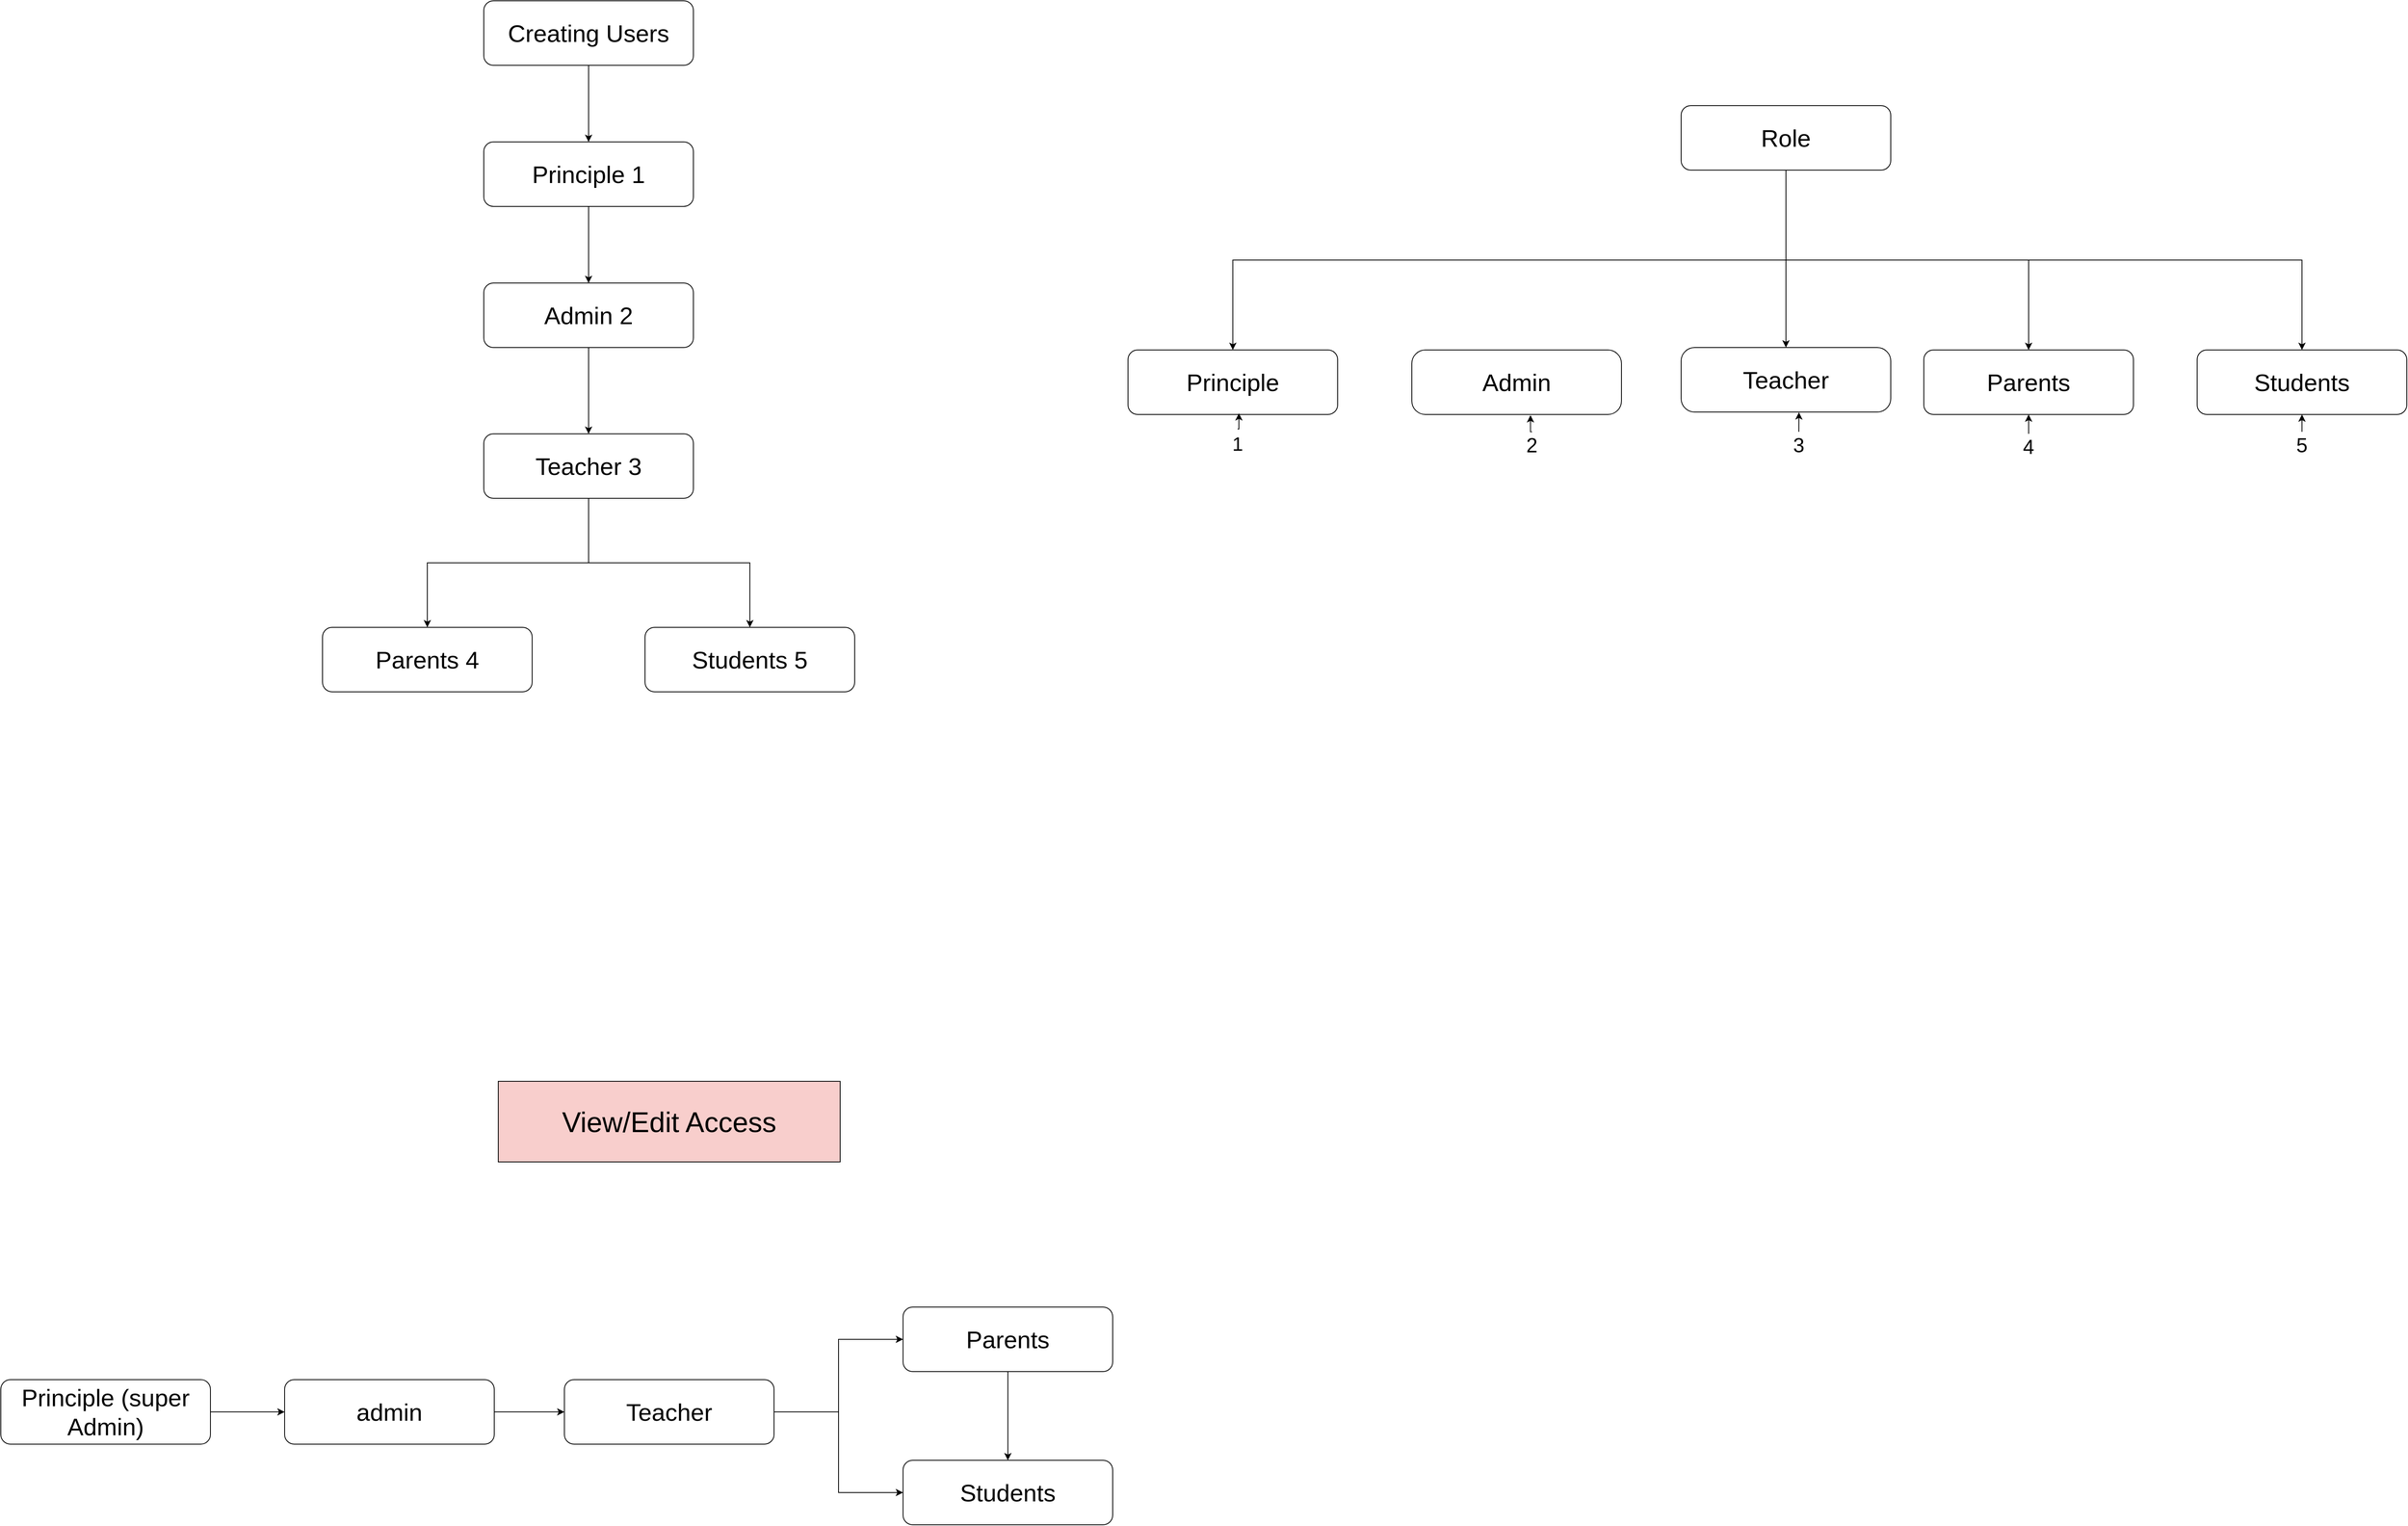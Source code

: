 <mxfile version="26.0.16">
  <diagram id="07fea595-8f29-1299-0266-81d95cde20df" name="Page-1">
    <mxGraphModel dx="4360" dy="1847" grid="0" gridSize="10" guides="1" tooltips="1" connect="1" arrows="1" fold="1" page="1" pageScale="1" pageWidth="1169" pageHeight="827" background="#FFFFFF" math="0" shadow="0">
      <root>
        <mxCell id="0" />
        <mxCell id="1" parent="0" />
        <mxCell id="ybbRhMfubBqCdi30oxEX-263" style="edgeStyle=orthogonalEdgeStyle;rounded=0;orthogonalLoop=1;jettySize=auto;html=1;exitX=0.5;exitY=1;exitDx=0;exitDy=0;entryX=0.5;entryY=0;entryDx=0;entryDy=0;" parent="1" source="ybbRhMfubBqCdi30oxEX-217" target="ybbRhMfubBqCdi30oxEX-218" edge="1">
          <mxGeometry relative="1" as="geometry" />
        </mxCell>
        <mxCell id="ybbRhMfubBqCdi30oxEX-264" style="edgeStyle=orthogonalEdgeStyle;rounded=0;orthogonalLoop=1;jettySize=auto;html=1;exitX=0.5;exitY=1;exitDx=0;exitDy=0;entryX=0.5;entryY=0;entryDx=0;entryDy=0;" parent="1" source="ybbRhMfubBqCdi30oxEX-217" target="ybbRhMfubBqCdi30oxEX-219" edge="1">
          <mxGeometry relative="1" as="geometry" />
        </mxCell>
        <mxCell id="ybbRhMfubBqCdi30oxEX-265" style="edgeStyle=orthogonalEdgeStyle;rounded=0;orthogonalLoop=1;jettySize=auto;html=1;exitX=0.5;exitY=1;exitDx=0;exitDy=0;" parent="1" source="ybbRhMfubBqCdi30oxEX-217" target="ybbRhMfubBqCdi30oxEX-220" edge="1">
          <mxGeometry relative="1" as="geometry" />
        </mxCell>
        <mxCell id="ybbRhMfubBqCdi30oxEX-266" style="edgeStyle=orthogonalEdgeStyle;rounded=0;orthogonalLoop=1;jettySize=auto;html=1;exitX=0.5;exitY=1;exitDx=0;exitDy=0;entryX=0.5;entryY=0;entryDx=0;entryDy=0;" parent="1" source="ybbRhMfubBqCdi30oxEX-217" target="ybbRhMfubBqCdi30oxEX-221" edge="1">
          <mxGeometry relative="1" as="geometry" />
        </mxCell>
        <mxCell id="ybbRhMfubBqCdi30oxEX-217" value="&lt;font style=&quot;font-size: 30px;&quot;&gt;Role&lt;/font&gt;" style="rounded=1;whiteSpace=wrap;html=1;" parent="1" vertex="1">
          <mxGeometry x="675" y="-270" width="260" height="80" as="geometry" />
        </mxCell>
        <mxCell id="ybbRhMfubBqCdi30oxEX-218" value="&lt;span style=&quot;font-size: 30px;&quot;&gt;Principle&lt;/span&gt;" style="rounded=1;whiteSpace=wrap;html=1;" parent="1" vertex="1">
          <mxGeometry x="-11" y="33" width="260" height="80" as="geometry" />
        </mxCell>
        <mxCell id="ybbRhMfubBqCdi30oxEX-219" value="&lt;span style=&quot;font-size: 30px;&quot;&gt;Teacher&lt;/span&gt;" style="rounded=1;whiteSpace=wrap;html=1;arcSize=21;" parent="1" vertex="1">
          <mxGeometry x="675" y="30" width="260" height="80" as="geometry" />
        </mxCell>
        <mxCell id="ybbRhMfubBqCdi30oxEX-220" value="&lt;span style=&quot;font-size: 30px;&quot;&gt;Parents&lt;/span&gt;" style="rounded=1;whiteSpace=wrap;html=1;" parent="1" vertex="1">
          <mxGeometry x="976" y="33" width="260" height="80" as="geometry" />
        </mxCell>
        <mxCell id="ybbRhMfubBqCdi30oxEX-221" value="&lt;span style=&quot;font-size: 30px;&quot;&gt;Students&lt;/span&gt;" style="rounded=1;whiteSpace=wrap;html=1;" parent="1" vertex="1">
          <mxGeometry x="1315" y="33" width="260" height="80" as="geometry" />
        </mxCell>
        <mxCell id="Rf6RHW0VL8sZyBqFRw_0-2" style="edgeStyle=orthogonalEdgeStyle;rounded=0;orthogonalLoop=1;jettySize=auto;html=1;exitX=0.5;exitY=1;exitDx=0;exitDy=0;" parent="1" source="ybbRhMfubBqCdi30oxEX-228" target="Rf6RHW0VL8sZyBqFRw_0-1" edge="1">
          <mxGeometry relative="1" as="geometry" />
        </mxCell>
        <mxCell id="ybbRhMfubBqCdi30oxEX-228" value="&lt;span style=&quot;font-size: 30px;&quot;&gt;Creating Users&lt;/span&gt;" style="rounded=1;whiteSpace=wrap;html=1;" parent="1" vertex="1">
          <mxGeometry x="-810" y="-400" width="260" height="80" as="geometry" />
        </mxCell>
        <mxCell id="ybbRhMfubBqCdi30oxEX-234" style="edgeStyle=orthogonalEdgeStyle;rounded=0;orthogonalLoop=1;jettySize=auto;html=1;exitX=0.5;exitY=1;exitDx=0;exitDy=0;entryX=0.5;entryY=0;entryDx=0;entryDy=0;" parent="1" source="ybbRhMfubBqCdi30oxEX-229" target="ybbRhMfubBqCdi30oxEX-232" edge="1">
          <mxGeometry relative="1" as="geometry" />
        </mxCell>
        <mxCell id="ybbRhMfubBqCdi30oxEX-229" value="&lt;span style=&quot;font-size: 30px;&quot;&gt;Admin 2&lt;/span&gt;" style="rounded=1;whiteSpace=wrap;html=1;" parent="1" vertex="1">
          <mxGeometry x="-810" y="-50" width="260" height="80" as="geometry" />
        </mxCell>
        <mxCell id="ybbRhMfubBqCdi30oxEX-237" style="edgeStyle=orthogonalEdgeStyle;rounded=0;orthogonalLoop=1;jettySize=auto;html=1;exitX=0.5;exitY=1;exitDx=0;exitDy=0;entryX=0.5;entryY=0;entryDx=0;entryDy=0;" parent="1" source="ybbRhMfubBqCdi30oxEX-232" target="ybbRhMfubBqCdi30oxEX-235" edge="1">
          <mxGeometry relative="1" as="geometry" />
        </mxCell>
        <mxCell id="ybbRhMfubBqCdi30oxEX-241" style="edgeStyle=orthogonalEdgeStyle;rounded=0;orthogonalLoop=1;jettySize=auto;html=1;exitX=0.5;exitY=1;exitDx=0;exitDy=0;entryX=0.5;entryY=0;entryDx=0;entryDy=0;" parent="1" source="ybbRhMfubBqCdi30oxEX-232" target="ybbRhMfubBqCdi30oxEX-236" edge="1">
          <mxGeometry relative="1" as="geometry" />
        </mxCell>
        <mxCell id="ybbRhMfubBqCdi30oxEX-232" value="&lt;span style=&quot;font-size: 30px;&quot;&gt;Teacher 3&lt;/span&gt;" style="rounded=1;whiteSpace=wrap;html=1;" parent="1" vertex="1">
          <mxGeometry x="-810" y="137" width="260" height="80" as="geometry" />
        </mxCell>
        <mxCell id="ybbRhMfubBqCdi30oxEX-235" value="&lt;span style=&quot;font-size: 30px;&quot;&gt;Parents 4&lt;/span&gt;" style="rounded=1;whiteSpace=wrap;html=1;" parent="1" vertex="1">
          <mxGeometry x="-1010" y="377" width="260" height="80" as="geometry" />
        </mxCell>
        <mxCell id="ybbRhMfubBqCdi30oxEX-236" value="&lt;span style=&quot;font-size: 30px;&quot;&gt;Students 5&lt;/span&gt;" style="rounded=1;whiteSpace=wrap;html=1;" parent="1" vertex="1">
          <mxGeometry x="-610" y="377" width="260" height="80" as="geometry" />
        </mxCell>
        <mxCell id="ybbRhMfubBqCdi30oxEX-246" style="edgeStyle=orthogonalEdgeStyle;rounded=0;orthogonalLoop=1;jettySize=auto;html=1;exitX=1;exitY=0.5;exitDx=0;exitDy=0;entryX=0;entryY=0.5;entryDx=0;entryDy=0;" parent="1" source="ybbRhMfubBqCdi30oxEX-243" target="HBSu7aviMbbyKuDNLkOH-2" edge="1">
          <mxGeometry relative="1" as="geometry">
            <Array as="points">
              <mxPoint x="-1059" y="1350" />
            </Array>
          </mxGeometry>
        </mxCell>
        <mxCell id="ybbRhMfubBqCdi30oxEX-243" value="&lt;span style=&quot;font-size: 30px;&quot;&gt;Principle (super Admin)&lt;/span&gt;" style="rounded=1;whiteSpace=wrap;html=1;" parent="1" vertex="1">
          <mxGeometry x="-1409" y="1310" width="260" height="80" as="geometry" />
        </mxCell>
        <mxCell id="ybbRhMfubBqCdi30oxEX-251" style="edgeStyle=orthogonalEdgeStyle;rounded=0;orthogonalLoop=1;jettySize=auto;html=1;exitX=1;exitY=0.5;exitDx=0;exitDy=0;entryX=0;entryY=0.5;entryDx=0;entryDy=0;" parent="1" source="ybbRhMfubBqCdi30oxEX-245" target="ybbRhMfubBqCdi30oxEX-247" edge="1">
          <mxGeometry relative="1" as="geometry" />
        </mxCell>
        <mxCell id="ybbRhMfubBqCdi30oxEX-252" style="edgeStyle=orthogonalEdgeStyle;rounded=0;orthogonalLoop=1;jettySize=auto;html=1;exitX=1;exitY=0.5;exitDx=0;exitDy=0;entryX=0;entryY=0.5;entryDx=0;entryDy=0;" parent="1" source="ybbRhMfubBqCdi30oxEX-245" target="ybbRhMfubBqCdi30oxEX-248" edge="1">
          <mxGeometry relative="1" as="geometry" />
        </mxCell>
        <mxCell id="ybbRhMfubBqCdi30oxEX-245" value="&lt;span style=&quot;font-size: 30px;&quot;&gt;Teacher&lt;/span&gt;" style="rounded=1;whiteSpace=wrap;html=1;" parent="1" vertex="1">
          <mxGeometry x="-710" y="1310" width="260" height="80" as="geometry" />
        </mxCell>
        <mxCell id="ybbRhMfubBqCdi30oxEX-262" style="edgeStyle=orthogonalEdgeStyle;rounded=0;orthogonalLoop=1;jettySize=auto;html=1;exitX=0.5;exitY=1;exitDx=0;exitDy=0;entryX=0.5;entryY=0;entryDx=0;entryDy=0;" parent="1" source="ybbRhMfubBqCdi30oxEX-247" target="ybbRhMfubBqCdi30oxEX-248" edge="1">
          <mxGeometry relative="1" as="geometry" />
        </mxCell>
        <mxCell id="ybbRhMfubBqCdi30oxEX-247" value="&lt;span style=&quot;font-size: 30px;&quot;&gt;Parents&lt;/span&gt;" style="rounded=1;whiteSpace=wrap;html=1;" parent="1" vertex="1">
          <mxGeometry x="-290" y="1220" width="260" height="80" as="geometry" />
        </mxCell>
        <mxCell id="ybbRhMfubBqCdi30oxEX-248" value="&lt;span style=&quot;font-size: 30px;&quot;&gt;Students&lt;/span&gt;" style="rounded=1;whiteSpace=wrap;html=1;" parent="1" vertex="1">
          <mxGeometry x="-290" y="1410" width="260" height="80" as="geometry" />
        </mxCell>
        <mxCell id="ybbRhMfubBqCdi30oxEX-254" value="&lt;font style=&quot;font-size: 35px;&quot;&gt;View/Edit Access&lt;/font&gt;" style="text;html=1;align=center;verticalAlign=middle;whiteSpace=wrap;rounded=0;strokeWidth=1;fillColor=#f8cecc;strokeColor=default;" parent="1" vertex="1">
          <mxGeometry x="-792" y="940" width="424" height="100" as="geometry" />
        </mxCell>
        <mxCell id="Rf6RHW0VL8sZyBqFRw_0-3" value="" style="edgeStyle=orthogonalEdgeStyle;rounded=0;orthogonalLoop=1;jettySize=auto;html=1;" parent="1" source="Rf6RHW0VL8sZyBqFRw_0-1" target="ybbRhMfubBqCdi30oxEX-229" edge="1">
          <mxGeometry relative="1" as="geometry" />
        </mxCell>
        <mxCell id="Rf6RHW0VL8sZyBqFRw_0-1" value="&lt;span style=&quot;font-size: 30px;&quot;&gt;Principle 1&lt;/span&gt;" style="rounded=1;whiteSpace=wrap;html=1;" parent="1" vertex="1">
          <mxGeometry x="-810" y="-225" width="260" height="80" as="geometry" />
        </mxCell>
        <mxCell id="Rf6RHW0VL8sZyBqFRw_0-4" value="&lt;font style=&quot;font-size: 24px;&quot;&gt;1&lt;/font&gt;" style="text;html=1;align=center;verticalAlign=middle;whiteSpace=wrap;rounded=0;" parent="1" vertex="1">
          <mxGeometry x="79" y="131" width="92" height="37" as="geometry" />
        </mxCell>
        <mxCell id="Rf6RHW0VL8sZyBqFRw_0-6" value="&lt;font style=&quot;font-size: 25px;&quot;&gt;2&lt;/font&gt;" style="text;html=1;align=center;verticalAlign=middle;whiteSpace=wrap;rounded=0;" parent="1" vertex="1">
          <mxGeometry x="460" y="134.5" width="60" height="30" as="geometry" />
        </mxCell>
        <mxCell id="Rf6RHW0VL8sZyBqFRw_0-27" style="edgeStyle=orthogonalEdgeStyle;rounded=0;orthogonalLoop=1;jettySize=auto;html=1;exitX=0.5;exitY=0;exitDx=0;exitDy=0;" parent="1" source="Rf6RHW0VL8sZyBqFRw_0-8" target="ybbRhMfubBqCdi30oxEX-221" edge="1">
          <mxGeometry relative="1" as="geometry" />
        </mxCell>
        <mxCell id="Rf6RHW0VL8sZyBqFRw_0-8" value="&lt;span style=&quot;font-size: 25px;&quot;&gt;5&lt;/span&gt;" style="text;html=1;align=center;verticalAlign=middle;whiteSpace=wrap;rounded=0;" parent="1" vertex="1">
          <mxGeometry x="1415" y="134.5" width="60" height="30" as="geometry" />
        </mxCell>
        <mxCell id="Rf6RHW0VL8sZyBqFRw_0-25" style="edgeStyle=orthogonalEdgeStyle;rounded=0;orthogonalLoop=1;jettySize=auto;html=1;exitX=0.5;exitY=0;exitDx=0;exitDy=0;entryX=0.5;entryY=1;entryDx=0;entryDy=0;" parent="1" source="Rf6RHW0VL8sZyBqFRw_0-10" target="ybbRhMfubBqCdi30oxEX-220" edge="1">
          <mxGeometry relative="1" as="geometry" />
        </mxCell>
        <mxCell id="Rf6RHW0VL8sZyBqFRw_0-10" value="&lt;span style=&quot;font-size: 25px;&quot;&gt;4&lt;/span&gt;" style="text;html=1;align=center;verticalAlign=middle;whiteSpace=wrap;rounded=0;" parent="1" vertex="1">
          <mxGeometry x="1076" y="137" width="60" height="30" as="geometry" />
        </mxCell>
        <mxCell id="Rf6RHW0VL8sZyBqFRw_0-11" value="&lt;font style=&quot;font-size: 25px;&quot;&gt;3&lt;/font&gt;" style="text;html=1;align=center;verticalAlign=middle;whiteSpace=wrap;rounded=0;" parent="1" vertex="1">
          <mxGeometry x="791" y="134.5" width="60" height="30" as="geometry" />
        </mxCell>
        <mxCell id="Rf6RHW0VL8sZyBqFRw_0-13" value="&lt;span style=&quot;font-size: 30px;&quot;&gt;Admin&lt;/span&gt;" style="rounded=1;whiteSpace=wrap;html=1;arcSize=21;" parent="1" vertex="1">
          <mxGeometry x="341" y="33" width="260" height="80" as="geometry" />
        </mxCell>
        <mxCell id="Rf6RHW0VL8sZyBqFRw_0-17" style="edgeStyle=orthogonalEdgeStyle;rounded=0;orthogonalLoop=1;jettySize=auto;html=1;exitX=0.5;exitY=0;exitDx=0;exitDy=0;entryX=0.566;entryY=1.011;entryDx=0;entryDy=0;entryPerimeter=0;" parent="1" source="Rf6RHW0VL8sZyBqFRw_0-6" target="Rf6RHW0VL8sZyBqFRw_0-13" edge="1">
          <mxGeometry relative="1" as="geometry" />
        </mxCell>
        <mxCell id="Rf6RHW0VL8sZyBqFRw_0-18" style="edgeStyle=orthogonalEdgeStyle;rounded=0;orthogonalLoop=1;jettySize=auto;html=1;exitX=0.5;exitY=0;exitDx=0;exitDy=0;entryX=0.529;entryY=0.981;entryDx=0;entryDy=0;entryPerimeter=0;" parent="1" source="Rf6RHW0VL8sZyBqFRw_0-4" target="ybbRhMfubBqCdi30oxEX-218" edge="1">
          <mxGeometry relative="1" as="geometry" />
        </mxCell>
        <mxCell id="Rf6RHW0VL8sZyBqFRw_0-24" style="edgeStyle=orthogonalEdgeStyle;rounded=0;orthogonalLoop=1;jettySize=auto;html=1;exitX=0.5;exitY=0;exitDx=0;exitDy=0;entryX=0.562;entryY=1.004;entryDx=0;entryDy=0;entryPerimeter=0;" parent="1" source="Rf6RHW0VL8sZyBqFRw_0-11" target="ybbRhMfubBqCdi30oxEX-219" edge="1">
          <mxGeometry relative="1" as="geometry" />
        </mxCell>
        <mxCell id="HBSu7aviMbbyKuDNLkOH-3" style="edgeStyle=orthogonalEdgeStyle;rounded=0;orthogonalLoop=1;jettySize=auto;html=1;exitX=1;exitY=0.5;exitDx=0;exitDy=0;" edge="1" parent="1" source="HBSu7aviMbbyKuDNLkOH-2" target="ybbRhMfubBqCdi30oxEX-245">
          <mxGeometry relative="1" as="geometry" />
        </mxCell>
        <mxCell id="HBSu7aviMbbyKuDNLkOH-2" value="&lt;span style=&quot;font-size: 30px;&quot;&gt;admin&lt;/span&gt;" style="rounded=1;whiteSpace=wrap;html=1;" vertex="1" parent="1">
          <mxGeometry x="-1057" y="1310" width="260" height="80" as="geometry" />
        </mxCell>
      </root>
    </mxGraphModel>
  </diagram>
</mxfile>
